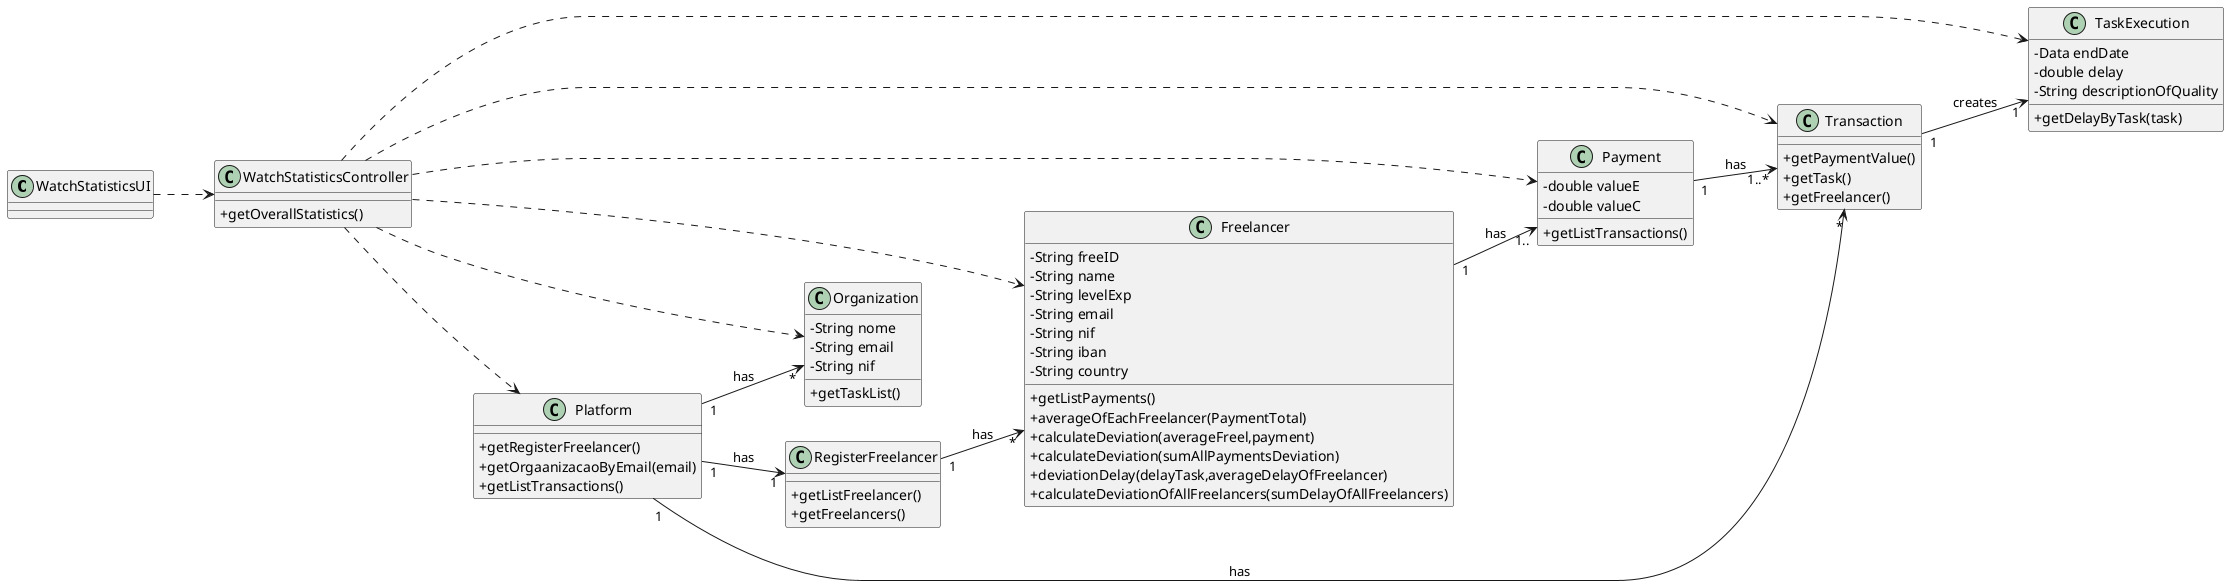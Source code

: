 @startuml
skinparam classAttributeIconSize 0
left to right direction

class WatchStatisticsUI {
}

class WatchStatisticsController {
  +getOverallStatistics()
}
class Platform {
    +getRegisterFreelancer()
    +getOrgaanizacaoByEmail(email)
    +getListTransactions()
}

class RegisterFreelancer{
  +getListFreelancer()
  +getFreelancers()
}

class Payment {
  -double valueE
  -double valueC
  +getListTransactions()
}

class Freelancer{
  -String freeID
  -String name
  -String levelExp
  -String email
  -String nif
  -String iban
  -String country
  +getListPayments()
  +averageOfEachFreelancer(PaymentTotal)
  +calculateDeviation(averageFreel,payment)
  +calculateDeviation(sumAllPaymentsDeviation)
  +deviationDelay(delayTask,averageDelayOfFreelancer)
  +calculateDeviationOfAllFreelancers(sumDelayOfAllFreelancers)
}

class TaskExecution {
  -Data endDate
  -double delay
  -String descriptionOfQuality
  +getDelayByTask(task)
}

class Transaction {
  +getPaymentValue() 
  +getTask()
  +getFreelancer()
}

class Organization{
  -String nome
  -String email
  -String nif
  +getTaskList()
  }



WatchStatisticsUI ..> WatchStatisticsController
WatchStatisticsController ..> Platform
WatchStatisticsController ..> Payment
WatchStatisticsController ..> Transaction
WatchStatisticsController ..> Freelancer
WatchStatisticsController ..> TaskExecution
WatchStatisticsController ..> Organization

Platform "1" --> "1" RegisterFreelancer: has
Platform "1" --> "*" Organization: has
Platform "1" --> "*" Transaction: has
RegisterFreelancer "1" --> "*" Freelancer: has
Freelancer "1" --> "1.." Payment: has
Payment "1" --> "1..*" Transaction: has
Transaction "1" --> "1" TaskExecution: creates




@enduml